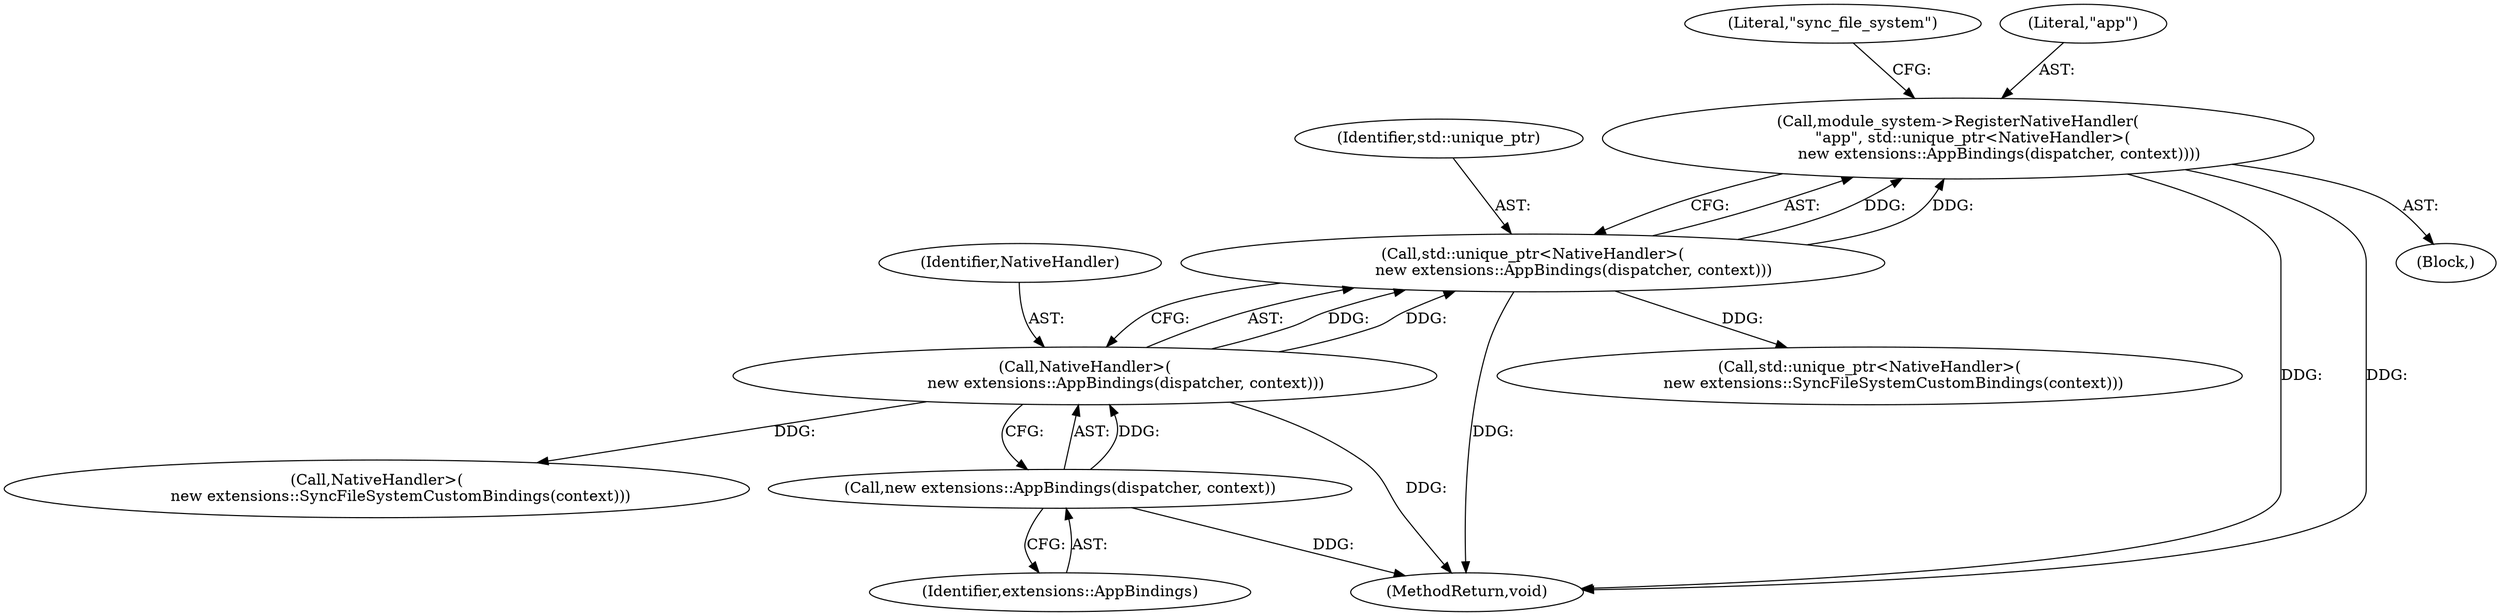 digraph "0_Chrome_c0569cc04741cccf6548c2169fcc1609d958523f@API" {
"1000110" [label="(Call,module_system->RegisterNativeHandler(\n      \"app\", std::unique_ptr<NativeHandler>(\n                 new extensions::AppBindings(dispatcher, context))))"];
"1000112" [label="(Call,std::unique_ptr<NativeHandler>(\n                 new extensions::AppBindings(dispatcher, context)))"];
"1000114" [label="(Call,NativeHandler>(\n                 new extensions::AppBindings(dispatcher, context)))"];
"1000116" [label="(Call,new extensions::AppBindings(dispatcher, context))"];
"1000110" [label="(Call,module_system->RegisterNativeHandler(\n      \"app\", std::unique_ptr<NativeHandler>(\n                 new extensions::AppBindings(dispatcher, context))))"];
"1000114" [label="(Call,NativeHandler>(\n                 new extensions::AppBindings(dispatcher, context)))"];
"1000119" [label="(Literal,\"sync_file_system\")"];
"1000115" [label="(Identifier,NativeHandler)"];
"1000122" [label="(Call,NativeHandler>(\n          new extensions::SyncFileSystemCustomBindings(context)))"];
"1000222" [label="(MethodReturn,void)"];
"1000117" [label="(Identifier,extensions::AppBindings)"];
"1000111" [label="(Literal,\"app\")"];
"1000112" [label="(Call,std::unique_ptr<NativeHandler>(\n                 new extensions::AppBindings(dispatcher, context)))"];
"1000109" [label="(Block,)"];
"1000116" [label="(Call,new extensions::AppBindings(dispatcher, context))"];
"1000113" [label="(Identifier,std::unique_ptr)"];
"1000120" [label="(Call,std::unique_ptr<NativeHandler>(\n          new extensions::SyncFileSystemCustomBindings(context)))"];
"1000110" -> "1000109"  [label="AST: "];
"1000110" -> "1000112"  [label="CFG: "];
"1000111" -> "1000110"  [label="AST: "];
"1000112" -> "1000110"  [label="AST: "];
"1000119" -> "1000110"  [label="CFG: "];
"1000110" -> "1000222"  [label="DDG: "];
"1000110" -> "1000222"  [label="DDG: "];
"1000112" -> "1000110"  [label="DDG: "];
"1000112" -> "1000110"  [label="DDG: "];
"1000112" -> "1000114"  [label="CFG: "];
"1000113" -> "1000112"  [label="AST: "];
"1000114" -> "1000112"  [label="AST: "];
"1000112" -> "1000222"  [label="DDG: "];
"1000114" -> "1000112"  [label="DDG: "];
"1000114" -> "1000112"  [label="DDG: "];
"1000112" -> "1000120"  [label="DDG: "];
"1000114" -> "1000116"  [label="CFG: "];
"1000115" -> "1000114"  [label="AST: "];
"1000116" -> "1000114"  [label="AST: "];
"1000114" -> "1000222"  [label="DDG: "];
"1000116" -> "1000114"  [label="DDG: "];
"1000114" -> "1000122"  [label="DDG: "];
"1000116" -> "1000117"  [label="CFG: "];
"1000117" -> "1000116"  [label="AST: "];
"1000116" -> "1000222"  [label="DDG: "];
}
